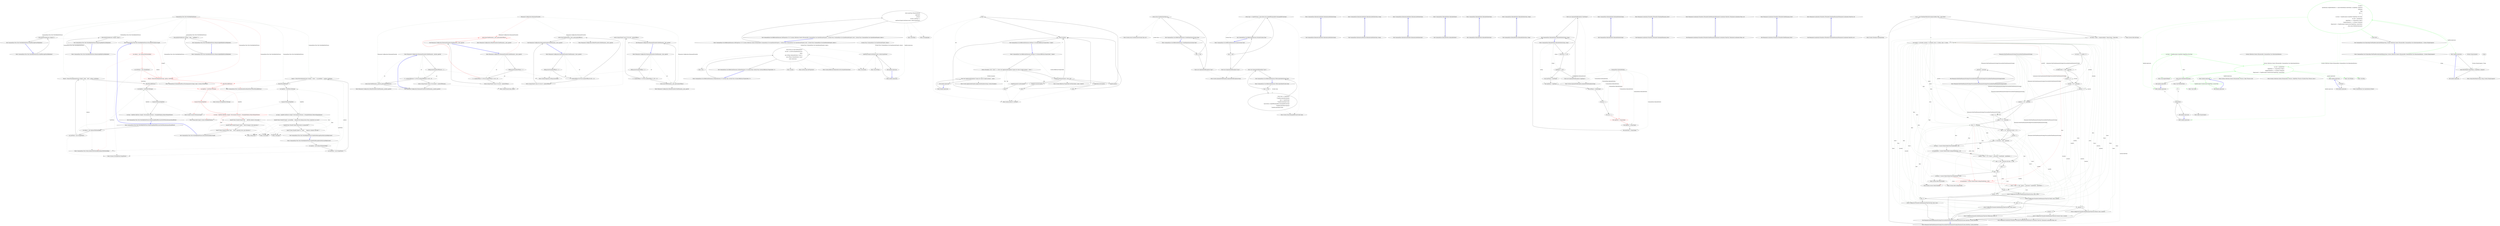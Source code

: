 digraph  {
n52 [label="CommandLine.Tests.Text.VerbsHelpTextFixture", span=""];
n0 [label="Entry CommandLine.Tests.Text.VerbsHelpTextFixture.FailedParsingPrintsHelpIndex()", span="42-42", cluster="CommandLine.Tests.Text.VerbsHelpTextFixture.FailedParsingPrintsHelpIndex()"];
n1 [label="DoCoreTestForIndex(new string[] {})", span="44-44", cluster="CommandLine.Tests.Text.VerbsHelpTextFixture.FailedParsingPrintsHelpIndex()"];
n2 [label="Exit CommandLine.Tests.Text.VerbsHelpTextFixture.FailedParsingPrintsHelpIndex()", span="42-42", cluster="CommandLine.Tests.Text.VerbsHelpTextFixture.FailedParsingPrintsHelpIndex()"];
n3 [label="Entry CommandLine.Tests.Text.VerbsHelpTextFixture.DoCoreTestForIndex(string[])", span="93-93", cluster="CommandLine.Tests.Text.VerbsHelpTextFixture.DoCoreTestForIndex(string[])"];
n4 [label="Entry CommandLine.Tests.Text.VerbsHelpTextFixture.RequestingHelpPrintsHelpIndex()", span="48-48", cluster="CommandLine.Tests.Text.VerbsHelpTextFixture.RequestingHelpPrintsHelpIndex()"];
n5 [label="DoCoreTestForIndex(new string[] {''help''})", span="50-50", cluster="CommandLine.Tests.Text.VerbsHelpTextFixture.RequestingHelpPrintsHelpIndex()"];
n6 [label="Exit CommandLine.Tests.Text.VerbsHelpTextFixture.RequestingHelpPrintsHelpIndex()", span="48-48", cluster="CommandLine.Tests.Text.VerbsHelpTextFixture.RequestingHelpPrintsHelpIndex()"];
n7 [label="Entry CommandLine.Tests.Text.VerbsHelpTextFixture.RequestingBadHelpPrintsHelpIndex()", span="54-54", cluster="CommandLine.Tests.Text.VerbsHelpTextFixture.RequestingBadHelpPrintsHelpIndex()"];
n8 [label="DoCoreTestForIndex(new string[] { ''help'', ''undefined'' })", span="56-56", cluster="CommandLine.Tests.Text.VerbsHelpTextFixture.RequestingBadHelpPrintsHelpIndex()"];
n9 [label="Exit CommandLine.Tests.Text.VerbsHelpTextFixture.RequestingBadHelpPrintsHelpIndex()", span="54-54", cluster="CommandLine.Tests.Text.VerbsHelpTextFixture.RequestingBadHelpPrintsHelpIndex()"];
n10 [label="Entry CommandLine.Tests.Text.VerbsHelpTextFixture.FailedVerbParsingPrintsParticularHelpScreen()", span="60-60", cluster="CommandLine.Tests.Text.VerbsHelpTextFixture.FailedVerbParsingPrintsParticularHelpScreen()"];
n11 [label="var options = new OptionsWithVerbsHelp()", span="62-62", cluster="CommandLine.Tests.Text.VerbsHelpTextFixture.FailedVerbParsingPrintsParticularHelpScreen()"];
n12 [label="var testWriter = new StringWriter()", span="63-63", cluster="CommandLine.Tests.Text.VerbsHelpTextFixture.FailedVerbParsingPrintsParticularHelpScreen()"];
n22 [label="Entry CommandLine.Tests.Mocks.OptionsWithVerbsHelp.OptionsWithVerbsHelp()", span="80-80", cluster="CommandLine.Tests.Mocks.OptionsWithVerbsHelp.OptionsWithVerbsHelp()"];
n13 [label="Result = Parser.ParseArguments(new string[] { ''clone'', ''--no_hardlinks'' }, options, testWriter)", span="64-64", cluster="CommandLine.Tests.Text.VerbsHelpTextFixture.FailedVerbParsingPrintsParticularHelpScreen()"];
n23 [label="Entry System.IO.StringWriter.StringWriter()", span="0-0", cluster="System.IO.StringWriter.StringWriter()"];
n15 [label="var helpText = testWriter.ToString()", span="68-68", cluster="CommandLine.Tests.Text.VerbsHelpTextFixture.FailedVerbParsingPrintsParticularHelpScreen()"];
n14 [label="ResultShouldBeFalse()", span="66-66", cluster="CommandLine.Tests.Text.VerbsHelpTextFixture.FailedVerbParsingPrintsParticularHelpScreen()"];
n24 [label="Entry CommandLine.ICommandLineParser.ParseArguments(string[], object, System.IO.TextWriter)", span="72-72", cluster="CommandLine.ICommandLineParser.ParseArguments(string[], object, System.IO.TextWriter)"];
n25 [label="Entry CommandLine.Tests.CommandLineParserBaseFixture.ResultShouldBeFalse()", span="64-64", cluster="CommandLine.Tests.CommandLineParserBaseFixture.ResultShouldBeFalse()"];
n16 [label="Console.WriteLine(helpText)", span="69-69", cluster="CommandLine.Tests.Text.VerbsHelpTextFixture.FailedVerbParsingPrintsParticularHelpScreen()"];
n26 [label="Entry System.IO.StringWriter.ToString()", span="0-0", cluster="System.IO.StringWriter.ToString()"];
n17 [label="var lines = helpText.Split(new string[] { Environment.NewLine }, StringSplitOptions.RemoveEmptyEntries)", span="70-70", cluster="CommandLine.Tests.Text.VerbsHelpTextFixture.FailedVerbParsingPrintsParticularHelpScreen()"];
n27 [label="Entry System.Console.WriteLine(string)", span="0-0", cluster="System.Console.WriteLine(string)"];
n18 [label="lines[5].Trim().Should().Equal(''--no-hardlinks    Optimize the cloning process from a repository on a local'')", span="72-72", cluster="CommandLine.Tests.Text.VerbsHelpTextFixture.FailedVerbParsingPrintsParticularHelpScreen()"];
n28 [label="Entry string.Split(string[], System.StringSplitOptions)", span="0-0", cluster="string.Split(string[], System.StringSplitOptions)"];
n19 [label="lines[6].Trim().Should().Equal(''filesystem by copying files.'')", span="73-73", cluster="CommandLine.Tests.Text.VerbsHelpTextFixture.FailedVerbParsingPrintsParticularHelpScreen()"];
n20 [label="lines[7].Trim().Should().Equal(''-q, --quiet       Suppress summary message.'')", span="74-74", cluster="CommandLine.Tests.Text.VerbsHelpTextFixture.FailedVerbParsingPrintsParticularHelpScreen()"];
n29 [label="Entry string.Trim()", span="0-0", cluster="string.Trim()"];
n30 [label="Entry Unk.Should", span="", cluster="Unk.Should"];
n31 [label="Entry Unk.Equal", span="", cluster="Unk.Equal"];
n21 [label="Exit CommandLine.Tests.Text.VerbsHelpTextFixture.FailedVerbParsingPrintsParticularHelpScreen()", span="60-60", cluster="CommandLine.Tests.Text.VerbsHelpTextFixture.FailedVerbParsingPrintsParticularHelpScreen()"];
n32 [label="Entry CommandLine.Tests.Text.VerbsHelpTextFixture.RequestingHelpOfParticularVerbWithoutInstanceShouldWork()", span="79-79", cluster="CommandLine.Tests.Text.VerbsHelpTextFixture.RequestingHelpOfParticularVerbWithoutInstanceShouldWork()"];
n33 [label="var options = new OptionsWithVerbsHelp()", span="81-81", cluster="CommandLine.Tests.Text.VerbsHelpTextFixture.RequestingHelpOfParticularVerbWithoutInstanceShouldWork()"];
n34 [label="var testWriter = new StringWriter()", span="82-82", cluster="CommandLine.Tests.Text.VerbsHelpTextFixture.RequestingHelpOfParticularVerbWithoutInstanceShouldWork()"];
n35 [label="Result = Parser.ParseArguments(new string[] {''help'', ''add''}, options, testWriter)", span="83-83", cluster="CommandLine.Tests.Text.VerbsHelpTextFixture.RequestingHelpOfParticularVerbWithoutInstanceShouldWork()"];
n37 [label="var helpText = testWriter.ToString()", span="87-87", cluster="CommandLine.Tests.Text.VerbsHelpTextFixture.RequestingHelpOfParticularVerbWithoutInstanceShouldWork()"];
n36 [label="ResultShouldBeFalse()", span="85-85", cluster="CommandLine.Tests.Text.VerbsHelpTextFixture.RequestingHelpOfParticularVerbWithoutInstanceShouldWork()"];
n38 [label="Console.WriteLine(helpText)", span="88-88", cluster="CommandLine.Tests.Text.VerbsHelpTextFixture.RequestingHelpOfParticularVerbWithoutInstanceShouldWork()"];
n39 [label="var lines = helpText.Split(new string[] { Environment.NewLine }, StringSplitOptions.RemoveEmptyEntries)", span="89-89", cluster="CommandLine.Tests.Text.VerbsHelpTextFixture.RequestingHelpOfParticularVerbWithoutInstanceShouldWork()"];
n40 [label="Exit CommandLine.Tests.Text.VerbsHelpTextFixture.RequestingHelpOfParticularVerbWithoutInstanceShouldWork()", span="79-79", cluster="CommandLine.Tests.Text.VerbsHelpTextFixture.RequestingHelpOfParticularVerbWithoutInstanceShouldWork()"];
n41 [label="var options = new OptionsWithVerbsHelp()", span="95-95", cluster="CommandLine.Tests.Text.VerbsHelpTextFixture.DoCoreTestForIndex(string[])", color=red, community=0];
n43 [label="Result = Parser.ParseArguments(args, options, testWriter)", span="97-97", cluster="CommandLine.Tests.Text.VerbsHelpTextFixture.DoCoreTestForIndex(string[])", color=red, community=0];
n42 [label="var testWriter = new StringWriter()", span="96-96", cluster="CommandLine.Tests.Text.VerbsHelpTextFixture.DoCoreTestForIndex(string[])"];
n45 [label="var helpText = testWriter.ToString()", span="101-101", cluster="CommandLine.Tests.Text.VerbsHelpTextFixture.DoCoreTestForIndex(string[])", color=red, community=0];
n44 [label="ResultShouldBeFalse()", span="99-99", cluster="CommandLine.Tests.Text.VerbsHelpTextFixture.DoCoreTestForIndex(string[])", color=red, community=0];
n46 [label="Console.WriteLine(helpText)", span="102-102", cluster="CommandLine.Tests.Text.VerbsHelpTextFixture.DoCoreTestForIndex(string[])", color=red, community=0];
n47 [label="var lines = helpText.Split(new string[] { Environment.NewLine }, StringSplitOptions.RemoveEmptyEntries)", span="103-103", cluster="CommandLine.Tests.Text.VerbsHelpTextFixture.DoCoreTestForIndex(string[])", color=red, community=0];
n48 [label="lines[5].Trim().Should().Equal(''add       Add file contents to the index.'')", span="105-105", cluster="CommandLine.Tests.Text.VerbsHelpTextFixture.DoCoreTestForIndex(string[])"];
n49 [label="lines[6].Trim().Should().Equal(''commit    Record changes to the repository.'')", span="106-106", cluster="CommandLine.Tests.Text.VerbsHelpTextFixture.DoCoreTestForIndex(string[])"];
n50 [label="lines[7].Trim().Should().Equal(''clone     Clone a repository into a new directory.'')", span="107-107", cluster="CommandLine.Tests.Text.VerbsHelpTextFixture.DoCoreTestForIndex(string[])"];
n51 [label="Exit CommandLine.Tests.Text.VerbsHelpTextFixture.DoCoreTestForIndex(string[])", span="93-93", cluster="CommandLine.Tests.Text.VerbsHelpTextFixture.DoCoreTestForIndex(string[])"];
m0_23 [label="Entry Humanizer.Configuration.RomanianFormatter.DateHumanize__minutes_ago(int)", span="42-42", cluster="Humanizer.Configuration.RomanianFormatter.DateHumanize__minutes_ago(int)", file="FakeOptionsWithSequenceAndSeparator.cs"];
m0_24 [label="Debug.Assert(numberOfMinutes > 1)", span="44-44", cluster="Humanizer.Configuration.RomanianFormatter.DateHumanize__minutes_ago(int)", file="FakeOptionsWithSequenceAndSeparator.cs"];
m0_25 [label="0 < numberOfMinutes % 100 && numberOfMinutes % 100 < 20", span="46-46", cluster="Humanizer.Configuration.RomanianFormatter.DateHumanize__minutes_ago(int)", file="FakeOptionsWithSequenceAndSeparator.cs"];
m0_26 [label="return base.DateHumanize__minutes_ago(numberOfMinutes);", span="48-48", cluster="Humanizer.Configuration.RomanianFormatter.DateHumanize__minutes_ago(int)", file="FakeOptionsWithSequenceAndSeparator.cs"];
m0_27 [label="return string.Format(''acum {0} de minute'', numberOfMinutes);", span="51-51", cluster="Humanizer.Configuration.RomanianFormatter.DateHumanize__minutes_ago(int)", file="FakeOptionsWithSequenceAndSeparator.cs"];
m0_28 [label="Exit Humanizer.Configuration.RomanianFormatter.DateHumanize__minutes_ago(int)", span="42-42", cluster="Humanizer.Configuration.RomanianFormatter.DateHumanize__minutes_ago(int)", file="FakeOptionsWithSequenceAndSeparator.cs"];
m0_22 [label="Entry Humanizer.Configuration.DefaultFormatter.DateHumanize__hours_ago(int)", span="11-11", cluster="Humanizer.Configuration.DefaultFormatter.DateHumanize__hours_ago(int)", file="FakeOptionsWithSequenceAndSeparator.cs"];
m0_7 [label="Entry Humanizer.Configuration.DefaultFormatter.DateHumanize__years_ago(int)", span="31-31", cluster="Humanizer.Configuration.DefaultFormatter.DateHumanize__years_ago(int)", file="FakeOptionsWithSequenceAndSeparator.cs"];
m0_29 [label="Entry Humanizer.Configuration.DefaultFormatter.DateHumanize__minutes_ago(int)", span="16-16", cluster="Humanizer.Configuration.DefaultFormatter.DateHumanize__minutes_ago(int)", file="FakeOptionsWithSequenceAndSeparator.cs"];
m0_9 [label="Entry Humanizer.Configuration.RomanianFormatter.DateHumanize__days_ago(int)", span="18-18", cluster="Humanizer.Configuration.RomanianFormatter.DateHumanize__days_ago(int)", file="FakeOptionsWithSequenceAndSeparator.cs"];
m0_10 [label="Debug.Assert(numberOfDays > 1)", span="20-20", cluster="Humanizer.Configuration.RomanianFormatter.DateHumanize__days_ago(int)", file="FakeOptionsWithSequenceAndSeparator.cs"];
m0_11 [label="0 < numberOfDays % 100 && numberOfDays % 100 < 20", span="22-22", cluster="Humanizer.Configuration.RomanianFormatter.DateHumanize__days_ago(int)", file="FakeOptionsWithSequenceAndSeparator.cs"];
m0_12 [label="return base.DateHumanize__days_ago(numberOfDays);", span="24-24", cluster="Humanizer.Configuration.RomanianFormatter.DateHumanize__days_ago(int)", file="FakeOptionsWithSequenceAndSeparator.cs"];
m0_13 [label="return string.Format(''acum {0} de zile'', numberOfDays);", span="27-27", cluster="Humanizer.Configuration.RomanianFormatter.DateHumanize__days_ago(int)", file="FakeOptionsWithSequenceAndSeparator.cs"];
m0_14 [label="Exit Humanizer.Configuration.RomanianFormatter.DateHumanize__days_ago(int)", span="18-18", cluster="Humanizer.Configuration.RomanianFormatter.DateHumanize__days_ago(int)", file="FakeOptionsWithSequenceAndSeparator.cs"];
m0_15 [label="Entry Humanizer.Configuration.DefaultFormatter.DateHumanize__days_ago(int)", span="6-6", cluster="Humanizer.Configuration.DefaultFormatter.DateHumanize__days_ago(int)", file="FakeOptionsWithSequenceAndSeparator.cs"];
m0_8 [label="Entry string.Format(string, object)", span="0-0", cluster="string.Format(string, object)", file="FakeOptionsWithSequenceAndSeparator.cs"];
m0_0 [label="Entry Humanizer.Configuration.RomanianFormatter.DateHumanize__years_ago(int)", span="6-6", cluster="Humanizer.Configuration.RomanianFormatter.DateHumanize__years_ago(int)", file="FakeOptionsWithSequenceAndSeparator.cs"];
m0_1 [label="Debug.Assert(numberOfYears > 1)", span="8-8", cluster="Humanizer.Configuration.RomanianFormatter.DateHumanize__years_ago(int)", file="FakeOptionsWithSequenceAndSeparator.cs"];
m0_2 [label="0 < numberOfYears % 100 && numberOfYears % 100 < 20", span="10-10", cluster="Humanizer.Configuration.RomanianFormatter.DateHumanize__years_ago(int)", file="FakeOptionsWithSequenceAndSeparator.cs"];
m0_3 [label="return base.DateHumanize__years_ago(numberOfYears);", span="12-12", cluster="Humanizer.Configuration.RomanianFormatter.DateHumanize__years_ago(int)", color=red, community=0, file="FakeOptionsWithSequenceAndSeparator.cs"];
m0_4 [label="return string.Format(''acum {0} de ani'', numberOfYears);", span="15-15", cluster="Humanizer.Configuration.RomanianFormatter.DateHumanize__years_ago(int)", file="FakeOptionsWithSequenceAndSeparator.cs"];
m0_5 [label="Exit Humanizer.Configuration.RomanianFormatter.DateHumanize__years_ago(int)", span="6-6", cluster="Humanizer.Configuration.RomanianFormatter.DateHumanize__years_ago(int)", file="FakeOptionsWithSequenceAndSeparator.cs"];
m0_6 [label="Entry System.Diagnostics.Debug.Assert(bool)", span="0-0", cluster="System.Diagnostics.Debug.Assert(bool)", file="FakeOptionsWithSequenceAndSeparator.cs"];
m0_16 [label="Entry Humanizer.Configuration.RomanianFormatter.DateHumanize__hours_ago(int)", span="30-30", cluster="Humanizer.Configuration.RomanianFormatter.DateHumanize__hours_ago(int)", file="FakeOptionsWithSequenceAndSeparator.cs"];
m0_17 [label="Debug.Assert(numberOfHours > 1)", span="32-32", cluster="Humanizer.Configuration.RomanianFormatter.DateHumanize__hours_ago(int)", file="FakeOptionsWithSequenceAndSeparator.cs"];
m0_18 [label="0 < numberOfHours%100 && numberOfHours%100 < 20", span="34-34", cluster="Humanizer.Configuration.RomanianFormatter.DateHumanize__hours_ago(int)", file="FakeOptionsWithSequenceAndSeparator.cs"];
m0_19 [label="return base.DateHumanize__hours_ago(numberOfHours);", span="36-36", cluster="Humanizer.Configuration.RomanianFormatter.DateHumanize__hours_ago(int)", file="FakeOptionsWithSequenceAndSeparator.cs"];
m0_20 [label="return string.Format(''acum {0} de ore'', numberOfHours);", span="39-39", cluster="Humanizer.Configuration.RomanianFormatter.DateHumanize__hours_ago(int)", file="FakeOptionsWithSequenceAndSeparator.cs"];
m0_21 [label="Exit Humanizer.Configuration.RomanianFormatter.DateHumanize__hours_ago(int)", span="30-30", cluster="Humanizer.Configuration.RomanianFormatter.DateHumanize__hours_ago(int)", file="FakeOptionsWithSequenceAndSeparator.cs"];
m0_30 [label="Humanizer.Configuration.RomanianFormatter", span="", file="FakeOptionsWithSequenceAndSeparator.cs"];
m1_5 [label="Entry Unk.>", span="", cluster="Unk.>", file="HelpText.cs"];
m1_43 [label="Entry System.Action<T>.Invoke(T)", span="0-0", cluster="System.Action<T>.Invoke(T)", file="HelpText.cs"];
m1_6 [label="Entry Unk.Any", span="", cluster="Unk.Any", file="HelpText.cs"];
m1_23 [label="Entry Unk.Where", span="", cluster="Unk.Where", file="HelpText.cs"];
m1_29 [label="Entry CommandLine.Core.ReflectionExtensions.SetValue<T>(System.Reflection.PropertyInfo, T, object)", span="55-55", cluster="CommandLine.Core.ReflectionExtensions.SetValue<T>(System.Reflection.PropertyInfo, T, object)", file="HelpText.cs"];
m1_30 [label="Action<Exception> fail = inner => { throw new ApplicationException(''Cannot set value to target instance.'', inner); }", span="57-57", cluster="CommandLine.Core.ReflectionExtensions.SetValue<T>(System.Reflection.PropertyInfo, T, object)", file="HelpText.cs"];
m1_31 [label="property.SetValue(instance, value, null)", span="61-61", cluster="CommandLine.Core.ReflectionExtensions.SetValue<T>(System.Reflection.PropertyInfo, T, object)", file="HelpText.cs"];
m1_40 [label="return instance;", span="80-80", cluster="CommandLine.Core.ReflectionExtensions.SetValue<T>(System.Reflection.PropertyInfo, T, object)", file="HelpText.cs"];
m1_33 [label="fail(e)", span="65-65", cluster="CommandLine.Core.ReflectionExtensions.SetValue<T>(System.Reflection.PropertyInfo, T, object)", file="HelpText.cs"];
m1_35 [label="fail(e)", span="69-69", cluster="CommandLine.Core.ReflectionExtensions.SetValue<T>(System.Reflection.PropertyInfo, T, object)", file="HelpText.cs"];
m1_37 [label="fail(e)", span="73-73", cluster="CommandLine.Core.ReflectionExtensions.SetValue<T>(System.Reflection.PropertyInfo, T, object)", file="HelpText.cs"];
m1_39 [label="fail(e)", span="77-77", cluster="CommandLine.Core.ReflectionExtensions.SetValue<T>(System.Reflection.PropertyInfo, T, object)", file="HelpText.cs"];
m1_32 [label=TargetException, span="63-63", cluster="CommandLine.Core.ReflectionExtensions.SetValue<T>(System.Reflection.PropertyInfo, T, object)", file="HelpText.cs"];
m1_34 [label=TargetParameterCountException, span="67-67", cluster="CommandLine.Core.ReflectionExtensions.SetValue<T>(System.Reflection.PropertyInfo, T, object)", file="HelpText.cs"];
m1_36 [label=MethodAccessException, span="71-71", cluster="CommandLine.Core.ReflectionExtensions.SetValue<T>(System.Reflection.PropertyInfo, T, object)", file="HelpText.cs"];
m1_38 [label=TargetInvocationException, span="75-75", cluster="CommandLine.Core.ReflectionExtensions.SetValue<T>(System.Reflection.PropertyInfo, T, object)", file="HelpText.cs"];
m1_41 [label="Exit CommandLine.Core.ReflectionExtensions.SetValue<T>(System.Reflection.PropertyInfo, T, object)", span="55-55", cluster="CommandLine.Core.ReflectionExtensions.SetValue<T>(System.Reflection.PropertyInfo, T, object)", file="HelpText.cs"];
m1_47 [label="Entry System.ApplicationException.ApplicationException(string, System.Exception)", span="0-0", cluster="System.ApplicationException.ApplicationException(string, System.Exception)", file="HelpText.cs"];
m1_53 [label="Entry System.Array.CreateInstance(System.Type, int)", span="0-0", cluster="System.Array.CreateInstance(System.Type, int)", file="HelpText.cs"];
m1_7 [label="Entry Unk.selector", span="", cluster="Unk.selector", file="HelpText.cs"];
m1_44 [label="Entry lambda expression", span="57-57", cluster="lambda expression", file="HelpText.cs"];
m1_26 [label="specProp.Property.SetValue(current, selector(specProp))", span="52-52", cluster="lambda expression", file="HelpText.cs"];
m1_25 [label="Entry lambda expression", span="51-52", cluster="lambda expression", file="HelpText.cs"];
m1_27 [label="Exit lambda expression", span="51-52", cluster="lambda expression", file="HelpText.cs"];
m1_45 [label="throw new ApplicationException(''Cannot set value to target instance.'', inner);", span="57-57", cluster="lambda expression", file="HelpText.cs"];
m1_46 [label="Exit lambda expression", span="57-57", cluster="lambda expression", file="HelpText.cs"];
m1_42 [label="Entry System.Reflection.PropertyInfo.SetValue(object, object, object[])", span="0-0", cluster="System.Reflection.PropertyInfo.SetValue(object, object, object[])", file="HelpText.cs"];
m1_14 [label="Entry System.Type.IsAssignableFrom(System.Type)", span="0-0", cluster="System.Type.IsAssignableFrom(System.Type)", file="HelpText.cs"];
m1_3 [label="Entry System.Type.GetProperties()", span="0-0", cluster="System.Type.GetProperties()", file="HelpText.cs"];
m1_0 [label="Entry CommandLine.Core.ReflectionExtensions.GetSpecifications<T>(System.Type, System.Func<System.Reflection.PropertyInfo, T>)", span="12-12", cluster="CommandLine.Core.ReflectionExtensions.GetSpecifications<T>(System.Type, System.Func<System.Reflection.PropertyInfo, T>)", file="HelpText.cs"];
m1_1 [label="return from pi in type.GetProperties()\r\n                   let attrs = pi.GetCustomAttributes(true)\r\n                   where\r\n                        attrs.OfType<OptionAttribute>().Any() ||\r\n                        attrs.OfType<ValueAttribute>().Any()\r\n                   select selector(pi);", span="14-19", cluster="CommandLine.Core.ReflectionExtensions.GetSpecifications<T>(System.Type, System.Func<System.Reflection.PropertyInfo, T>)", file="HelpText.cs"];
m1_2 [label="Exit CommandLine.Core.ReflectionExtensions.GetSpecifications<T>(System.Type, System.Func<System.Reflection.PropertyInfo, T>)", span="12-12", cluster="CommandLine.Core.ReflectionExtensions.GetSpecifications<T>(System.Type, System.Func<System.Reflection.PropertyInfo, T>)", file="HelpText.cs"];
m1_4 [label="Entry System.Reflection.MemberInfo.GetCustomAttributes(bool)", span="0-0", cluster="System.Reflection.MemberInfo.GetCustomAttributes(bool)", file="HelpText.cs"];
m1_24 [label="Entry Unk.Aggregate", span="", cluster="Unk.Aggregate", file="HelpText.cs"];
m1_48 [label="Entry CommandLine.Core.ReflectionExtensions.CreateEmptyArray(System.Type)", span="83-83", cluster="CommandLine.Core.ReflectionExtensions.CreateEmptyArray(System.Type)", file="HelpText.cs"];
m1_49 [label="type == null", span="85-85", cluster="CommandLine.Core.ReflectionExtensions.CreateEmptyArray(System.Type)", file="HelpText.cs"];
m1_51 [label="return Array.CreateInstance(type, 0);", span="87-87", cluster="CommandLine.Core.ReflectionExtensions.CreateEmptyArray(System.Type)", file="HelpText.cs"];
m1_50 [label="throw new ArgumentNullException(''type'');", span="85-85", cluster="CommandLine.Core.ReflectionExtensions.CreateEmptyArray(System.Type)", file="HelpText.cs"];
m1_52 [label="Exit CommandLine.Core.ReflectionExtensions.CreateEmptyArray(System.Type)", span="83-83", cluster="CommandLine.Core.ReflectionExtensions.CreateEmptyArray(System.Type)", file="HelpText.cs"];
m1_20 [label="Entry CommandLine.Core.ReflectionExtensions.SetProperties<T>(T, System.Collections.Generic.IEnumerable<CommandLine.Core.SpecificationProperty>, System.Func<CommandLine.Core.SpecificationProperty, bool>, System.Func<CommandLine.Core.SpecificationProperty, object>)", span="42-42", cluster="CommandLine.Core.ReflectionExtensions.SetProperties<T>(T, System.Collections.Generic.IEnumerable<CommandLine.Core.SpecificationProperty>, System.Func<CommandLine.Core.SpecificationProperty, bool>, System.Func<CommandLine.Core.SpecificationProperty, object>)", file="HelpText.cs"];
m1_21 [label="return specProps.Where(predicate)\r\n                .Aggregate(\r\n                    instance,\r\n                    (current, specProp) =>\r\n                        specProp.Property.SetValue(current, selector(specProp)));", span="48-52", cluster="CommandLine.Core.ReflectionExtensions.SetProperties<T>(T, System.Collections.Generic.IEnumerable<CommandLine.Core.SpecificationProperty>, System.Func<CommandLine.Core.SpecificationProperty, bool>, System.Func<CommandLine.Core.SpecificationProperty, object>)", file="HelpText.cs"];
m1_22 [label="Exit CommandLine.Core.ReflectionExtensions.SetProperties<T>(T, System.Collections.Generic.IEnumerable<CommandLine.Core.SpecificationProperty>, System.Func<CommandLine.Core.SpecificationProperty, bool>, System.Func<CommandLine.Core.SpecificationProperty, object>)", span="42-42", cluster="CommandLine.Core.ReflectionExtensions.SetProperties<T>(T, System.Collections.Generic.IEnumerable<CommandLine.Core.SpecificationProperty>, System.Func<CommandLine.Core.SpecificationProperty, bool>, System.Func<CommandLine.Core.SpecificationProperty, object>)", file="HelpText.cs"];
m1_28 [label="Entry Unk.SetValue", span="", cluster="Unk.SetValue", file="HelpText.cs"];
m1_8 [label="Entry CommandLine.Core.ReflectionExtensions.ToDescriptorKind(System.Type)", span="22-22", cluster="CommandLine.Core.ReflectionExtensions.ToDescriptorKind(System.Type)", file="HelpText.cs"];
m1_9 [label="type == null", span="24-24", cluster="CommandLine.Core.ReflectionExtensions.ToDescriptorKind(System.Type)", file="HelpText.cs"];
m1_11 [label="return type == typeof(bool)\r\n                       ? TypeDescriptorKind.Boolean\r\n                       : type == typeof(string)\r\n                             ? TypeDescriptorKind.Scalar\r\n                             : type.IsArray || typeof(IEnumerable).IsAssignableFrom(type)\r\n                                   ? TypeDescriptorKind.Sequence\r\n                                   : TypeDescriptorKind.Scalar;", span="26-32", cluster="CommandLine.Core.ReflectionExtensions.ToDescriptorKind(System.Type)", file="HelpText.cs"];
m1_10 [label="throw new ArgumentNullException(''type'');", span="24-24", cluster="CommandLine.Core.ReflectionExtensions.ToDescriptorKind(System.Type)", file="HelpText.cs"];
m1_12 [label="Exit CommandLine.Core.ReflectionExtensions.ToDescriptorKind(System.Type)", span="22-22", cluster="CommandLine.Core.ReflectionExtensions.ToDescriptorKind(System.Type)", file="HelpText.cs"];
m1_13 [label="Entry System.ArgumentNullException.ArgumentNullException(string)", span="0-0", cluster="System.ArgumentNullException.ArgumentNullException(string)", file="HelpText.cs"];
m1_15 [label="Entry CommandLine.Core.ReflectionExtensions.IsScalar(System.Type)", span="35-35", cluster="CommandLine.Core.ReflectionExtensions.IsScalar(System.Type)", file="HelpText.cs"];
m1_16 [label="type == null", span="37-37", cluster="CommandLine.Core.ReflectionExtensions.IsScalar(System.Type)", file="HelpText.cs"];
m1_18 [label="return type == typeof(string) || !type.IsArray && !typeof(IEnumerable).IsAssignableFrom(type);", span="39-39", cluster="CommandLine.Core.ReflectionExtensions.IsScalar(System.Type)", file="HelpText.cs"];
m1_17 [label="throw new ArgumentNullException(''type'');", span="37-37", cluster="CommandLine.Core.ReflectionExtensions.IsScalar(System.Type)", file="HelpText.cs"];
m1_19 [label="Exit CommandLine.Core.ReflectionExtensions.IsScalar(System.Type)", span="35-35", cluster="CommandLine.Core.ReflectionExtensions.IsScalar(System.Type)", file="HelpText.cs"];
m1_54 [label="System.Func<CommandLine.Core.SpecificationProperty, object>", span="", file="HelpText.cs"];
m2_2 [label="Entry CommandLine.OptionArrayAttribute.OptionArrayAttribute(string)", span="46-46", cluster="CommandLine.OptionArrayAttribute.OptionArrayAttribute(string)", file="NameLookup.cs"];
m2_3 [label="Exit CommandLine.OptionArrayAttribute.OptionArrayAttribute(string)", span="46-46", cluster="CommandLine.OptionArrayAttribute.OptionArrayAttribute(string)", file="NameLookup.cs"];
m2_4 [label="Entry CommandLine.OptionArrayAttribute.OptionArrayAttribute(char, string)", span="53-53", cluster="CommandLine.OptionArrayAttribute.OptionArrayAttribute(char, string)", file="NameLookup.cs"];
m2_5 [label="Exit CommandLine.OptionArrayAttribute.OptionArrayAttribute(char, string)", span="53-53", cluster="CommandLine.OptionArrayAttribute.OptionArrayAttribute(char, string)", file="NameLookup.cs"];
m2_0 [label="Entry CommandLine.OptionArrayAttribute.OptionArrayAttribute(char)", span="40-40", cluster="CommandLine.OptionArrayAttribute.OptionArrayAttribute(char)", file="NameLookup.cs"];
m2_1 [label="Exit CommandLine.OptionArrayAttribute.OptionArrayAttribute(char)", span="40-40", cluster="CommandLine.OptionArrayAttribute.OptionArrayAttribute(char)", file="NameLookup.cs"];
m4_15 [label="Entry CommandLine.OptionAttribute.OptionAttribute()", span="42-42", cluster="CommandLine.OptionAttribute.OptionAttribute()", file="OptionAttribute.cs"];
m4_16 [label="Exit CommandLine.OptionAttribute.OptionAttribute()", span="42-42", cluster="CommandLine.OptionAttribute.OptionAttribute()", file="OptionAttribute.cs"];
m4_21 [label="Entry CommandLine.OptionAttribute.OptionAttribute(char)", span="70-70", cluster="CommandLine.OptionAttribute.OptionAttribute(char)", file="OptionAttribute.cs"];
m4_22 [label="Exit CommandLine.OptionAttribute.OptionAttribute(char)", span="70-70", cluster="CommandLine.OptionAttribute.OptionAttribute(char)", file="OptionAttribute.cs"];
m4_19 [label="Entry CommandLine.OptionAttribute.OptionAttribute(char, string)", span="61-61", cluster="CommandLine.OptionAttribute.OptionAttribute(char, string)", file="OptionAttribute.cs"];
m4_20 [label="Exit CommandLine.OptionAttribute.OptionAttribute(char, string)", span="61-61", cluster="CommandLine.OptionAttribute.OptionAttribute(char, string)", file="OptionAttribute.cs"];
m4_14 [label="Entry System.ArgumentNullException.ArgumentNullException(string)", span="0-0", cluster="System.ArgumentNullException.ArgumentNullException(string)", file="OptionAttribute.cs"];
m4_0 [label="Entry CommandLine.OptionAttribute.OptionAttribute(string, string)", span="23-23", cluster="CommandLine.OptionAttribute.OptionAttribute(string, string)", file="OptionAttribute.cs"];
m4_1 [label="shortName == null", span="25-25", cluster="CommandLine.OptionAttribute.OptionAttribute(string, string)", file="OptionAttribute.cs"];
m4_3 [label="longName == null", span="26-26", cluster="CommandLine.OptionAttribute.OptionAttribute(string, string)", file="OptionAttribute.cs"];
m4_5 [label="this.shortName = shortName", span="28-28", cluster="CommandLine.OptionAttribute.OptionAttribute(string, string)", file="OptionAttribute.cs"];
m4_6 [label="this.longName = longName", span="29-29", cluster="CommandLine.OptionAttribute.OptionAttribute(string, string)", file="OptionAttribute.cs"];
m4_2 [label="throw new ArgumentNullException(''shortName'');", span="25-25", cluster="CommandLine.OptionAttribute.OptionAttribute(string, string)", file="OptionAttribute.cs"];
m4_4 [label="throw new ArgumentNullException(''longName'');", span="26-26", cluster="CommandLine.OptionAttribute.OptionAttribute(string, string)", file="OptionAttribute.cs"];
m4_7 [label="this.setName = string.Empty", span="30-30", cluster="CommandLine.OptionAttribute.OptionAttribute(string, string)", file="OptionAttribute.cs"];
m4_8 [label="this.min = -1", span="31-31", cluster="CommandLine.OptionAttribute.OptionAttribute(string, string)", file="OptionAttribute.cs"];
m4_9 [label="this.max = -1", span="32-32", cluster="CommandLine.OptionAttribute.OptionAttribute(string, string)", file="OptionAttribute.cs"];
m4_10 [label="this.separator = string.Empty", span="33-33", cluster="CommandLine.OptionAttribute.OptionAttribute(string, string)", color=red, community=0, file="OptionAttribute.cs"];
m4_11 [label="this.helpText = string.Empty", span="34-34", cluster="CommandLine.OptionAttribute.OptionAttribute(string, string)", file="OptionAttribute.cs"];
m4_12 [label="this.metaValue = string.Empty", span="35-35", cluster="CommandLine.OptionAttribute.OptionAttribute(string, string)", file="OptionAttribute.cs"];
m4_13 [label="Exit CommandLine.OptionAttribute.OptionAttribute(string, string)", span="23-23", cluster="CommandLine.OptionAttribute.OptionAttribute(string, string)", file="OptionAttribute.cs"];
m4_17 [label="Entry CommandLine.OptionAttribute.OptionAttribute(string)", span="51-51", cluster="CommandLine.OptionAttribute.OptionAttribute(string)", file="OptionAttribute.cs"];
m4_18 [label="Exit CommandLine.OptionAttribute.OptionAttribute(string)", span="51-51", cluster="CommandLine.OptionAttribute.OptionAttribute(string)", file="OptionAttribute.cs"];
m4_23 [label="CommandLine.OptionAttribute", span="", file="OptionAttribute.cs"];
m5_4 [label="Entry Humanizer.Localisation.Formatters.IFormatter.TimeSpanHumanize_Zero()", span="28-28", cluster="Humanizer.Localisation.Formatters.IFormatter.TimeSpanHumanize_Zero()", file="OptionMapperTests.cs"];
m5_5 [label="Exit Humanizer.Localisation.Formatters.IFormatter.TimeSpanHumanize_Zero()", span="28-28", cluster="Humanizer.Localisation.Formatters.IFormatter.TimeSpanHumanize_Zero()", file="OptionMapperTests.cs"];
m5_2 [label="Entry Humanizer.Localisation.Formatters.IFormatter.DateHumanize(Humanizer.Localisation.TimeUnit, Humanizer.Localisation.Tense, int)", span="22-22", cluster="Humanizer.Localisation.Formatters.IFormatter.DateHumanize(Humanizer.Localisation.TimeUnit, Humanizer.Localisation.Tense, int)", file="OptionMapperTests.cs"];
m5_3 [label="Exit Humanizer.Localisation.Formatters.IFormatter.DateHumanize(Humanizer.Localisation.TimeUnit, Humanizer.Localisation.Tense, int)", span="22-22", cluster="Humanizer.Localisation.Formatters.IFormatter.DateHumanize(Humanizer.Localisation.TimeUnit, Humanizer.Localisation.Tense, int)", file="OptionMapperTests.cs"];
m5_0 [label="Entry Humanizer.Localisation.Formatters.IFormatter.DateHumanize_Now()", span="13-13", cluster="Humanizer.Localisation.Formatters.IFormatter.DateHumanize_Now()", file="OptionMapperTests.cs"];
m5_1 [label="Exit Humanizer.Localisation.Formatters.IFormatter.DateHumanize_Now()", span="13-13", cluster="Humanizer.Localisation.Formatters.IFormatter.DateHumanize_Now()", file="OptionMapperTests.cs"];
m5_6 [label="Entry Humanizer.Localisation.Formatters.IFormatter.TimeSpanHumanize(Humanizer.Localisation.TimeUnit, int)", span="36-36", cluster="Humanizer.Localisation.Formatters.IFormatter.TimeSpanHumanize(Humanizer.Localisation.TimeUnit, int)", file="OptionMapperTests.cs"];
m5_7 [label="Exit Humanizer.Localisation.Formatters.IFormatter.TimeSpanHumanize(Humanizer.Localisation.TimeUnit, int)", span="36-36", cluster="Humanizer.Localisation.Formatters.IFormatter.TimeSpanHumanize(Humanizer.Localisation.TimeUnit, int)", file="OptionMapperTests.cs"];
m6_42 [label="Entry System.TimeSpan.TimeSpan(long)", span="0-0", cluster="System.TimeSpan.TimeSpan(long)", file="OptionSpecification.cs"];
m6_0 [label="Entry Humanizer.DateTimeHumanizeStrategy.PrecisionDateTimeHumanizeStrategy.PrecisionDateTimeHumanizeStrategy(double)", span="17-17", cluster="Humanizer.DateTimeHumanizeStrategy.PrecisionDateTimeHumanizeStrategy.PrecisionDateTimeHumanizeStrategy(double)", file="OptionSpecification.cs"];
m6_1 [label="_precision = precision", span="19-19", cluster="Humanizer.DateTimeHumanizeStrategy.PrecisionDateTimeHumanizeStrategy.PrecisionDateTimeHumanizeStrategy(double)", file="OptionSpecification.cs"];
m6_2 [label="Exit Humanizer.DateTimeHumanizeStrategy.PrecisionDateTimeHumanizeStrategy.PrecisionDateTimeHumanizeStrategy(double)", span="17-17", cluster="Humanizer.DateTimeHumanizeStrategy.PrecisionDateTimeHumanizeStrategy.PrecisionDateTimeHumanizeStrategy(double)", file="OptionSpecification.cs"];
m6_45 [label="Entry System.Convert.ToInt32(double)", span="0-0", cluster="System.Convert.ToInt32(double)", file="OptionSpecification.cs"];
m6_46 [label="Entry System.Math.Ceiling(double)", span="0-0", cluster="System.Math.Ceiling(double)", file="OptionSpecification.cs"];
m6_44 [label="Entry System.Math.Floor(double)", span="0-0", cluster="System.Math.Floor(double)", file="OptionSpecification.cs"];
m6_3 [label="Entry Humanizer.DateTimeHumanizeStrategy.PrecisionDateTimeHumanizeStrategy.Humanize(System.DateTime, System.DateTime)", span="28-28", cluster="Humanizer.DateTimeHumanizeStrategy.PrecisionDateTimeHumanizeStrategy.Humanize(System.DateTime, System.DateTime)", file="OptionSpecification.cs"];
m6_4 [label="var ts = new TimeSpan(Math.Abs(comparisonBase.Ticks - input.Ticks))", span="30-30", cluster="Humanizer.DateTimeHumanizeStrategy.PrecisionDateTimeHumanizeStrategy.Humanize(System.DateTime, System.DateTime)", file="OptionSpecification.cs"];
m6_5 [label="var tense = input > comparisonBase ? Tense.Future : Tense.Past", span="31-31", cluster="Humanizer.DateTimeHumanizeStrategy.PrecisionDateTimeHumanizeStrategy.Humanize(System.DateTime, System.DateTime)", file="OptionSpecification.cs"];
m6_6 [label="int seconds = ts.Seconds, minutes = ts.Minutes, hours = ts.Hours, days = ts.Days", span="33-33", cluster="Humanizer.DateTimeHumanizeStrategy.PrecisionDateTimeHumanizeStrategy.Humanize(System.DateTime, System.DateTime)", file="OptionSpecification.cs"];
m6_29 [label="return Configurator.Formatter.DateHumanize(TimeUnit.Year, tense, years);", span="61-61", cluster="Humanizer.DateTimeHumanizeStrategy.PrecisionDateTimeHumanizeStrategy.Humanize(System.DateTime, System.DateTime)", file="OptionSpecification.cs"];
m6_31 [label="return Configurator.Formatter.DateHumanize(TimeUnit.Month, tense, months);", span="62-62", cluster="Humanizer.DateTimeHumanizeStrategy.PrecisionDateTimeHumanizeStrategy.Humanize(System.DateTime, System.DateTime)", file="OptionSpecification.cs"];
m6_33 [label="return Configurator.Formatter.DateHumanize(TimeUnit.Day, tense, days);", span="63-63", cluster="Humanizer.DateTimeHumanizeStrategy.PrecisionDateTimeHumanizeStrategy.Humanize(System.DateTime, System.DateTime)", file="OptionSpecification.cs"];
m6_35 [label="return Configurator.Formatter.DateHumanize(TimeUnit.Hour, tense, hours);", span="64-64", cluster="Humanizer.DateTimeHumanizeStrategy.PrecisionDateTimeHumanizeStrategy.Humanize(System.DateTime, System.DateTime)", file="OptionSpecification.cs"];
m6_37 [label="return Configurator.Formatter.DateHumanize(TimeUnit.Minute, tense, minutes);", span="65-65", cluster="Humanizer.DateTimeHumanizeStrategy.PrecisionDateTimeHumanizeStrategy.Humanize(System.DateTime, System.DateTime)", file="OptionSpecification.cs"];
m6_39 [label="return Configurator.Formatter.DateHumanize(TimeUnit.Second, tense, seconds);", span="66-66", cluster="Humanizer.DateTimeHumanizeStrategy.PrecisionDateTimeHumanizeStrategy.Humanize(System.DateTime, System.DateTime)", file="OptionSpecification.cs"];
m6_40 [label="return Configurator.Formatter.DateHumanize(TimeUnit.Millisecond, tense, 0);", span="67-67", cluster="Humanizer.DateTimeHumanizeStrategy.PrecisionDateTimeHumanizeStrategy.Humanize(System.DateTime, System.DateTime)", file="OptionSpecification.cs"];
m6_7 [label="int years = 0, months = 0", span="34-34", cluster="Humanizer.DateTimeHumanizeStrategy.PrecisionDateTimeHumanizeStrategy.Humanize(System.DateTime, System.DateTime)", file="OptionSpecification.cs"];
m6_8 [label="ts.Milliseconds >= 999 * _precision", span="37-37", cluster="Humanizer.DateTimeHumanizeStrategy.PrecisionDateTimeHumanizeStrategy.Humanize(System.DateTime, System.DateTime)", file="OptionSpecification.cs"];
m6_9 [label="seconds += 1", span="37-37", cluster="Humanizer.DateTimeHumanizeStrategy.PrecisionDateTimeHumanizeStrategy.Humanize(System.DateTime, System.DateTime)", file="OptionSpecification.cs"];
m6_10 [label="seconds >= 59 * _precision", span="38-38", cluster="Humanizer.DateTimeHumanizeStrategy.PrecisionDateTimeHumanizeStrategy.Humanize(System.DateTime, System.DateTime)", file="OptionSpecification.cs"];
m6_11 [label="minutes += 1", span="38-38", cluster="Humanizer.DateTimeHumanizeStrategy.PrecisionDateTimeHumanizeStrategy.Humanize(System.DateTime, System.DateTime)", file="OptionSpecification.cs"];
m6_12 [label="minutes >= 59 * _precision", span="39-39", cluster="Humanizer.DateTimeHumanizeStrategy.PrecisionDateTimeHumanizeStrategy.Humanize(System.DateTime, System.DateTime)", file="OptionSpecification.cs"];
m6_13 [label="hours += 1", span="39-39", cluster="Humanizer.DateTimeHumanizeStrategy.PrecisionDateTimeHumanizeStrategy.Humanize(System.DateTime, System.DateTime)", file="OptionSpecification.cs"];
m6_14 [label="hours >= 23 * _precision", span="40-40", cluster="Humanizer.DateTimeHumanizeStrategy.PrecisionDateTimeHumanizeStrategy.Humanize(System.DateTime, System.DateTime)", file="OptionSpecification.cs"];
m6_15 [label="days += 1", span="40-40", cluster="Humanizer.DateTimeHumanizeStrategy.PrecisionDateTimeHumanizeStrategy.Humanize(System.DateTime, System.DateTime)", file="OptionSpecification.cs"];
m6_16 [label="days >= 30 * _precision & days <= 31", span="43-43", cluster="Humanizer.DateTimeHumanizeStrategy.PrecisionDateTimeHumanizeStrategy.Humanize(System.DateTime, System.DateTime)", file="OptionSpecification.cs"];
m6_18 [label="days > 31 && days < 365 * _precision", span="44-44", cluster="Humanizer.DateTimeHumanizeStrategy.PrecisionDateTimeHumanizeStrategy.Humanize(System.DateTime, System.DateTime)", file="OptionSpecification.cs"];
m6_19 [label="int factor = Convert.ToInt32(Math.Floor((double)days / 30))", span="46-46", cluster="Humanizer.DateTimeHumanizeStrategy.PrecisionDateTimeHumanizeStrategy.Humanize(System.DateTime, System.DateTime)", file="OptionSpecification.cs"];
m6_20 [label="int maxMonths = Convert.ToInt32(Math.Ceiling((double)days / 30))", span="47-47", cluster="Humanizer.DateTimeHumanizeStrategy.PrecisionDateTimeHumanizeStrategy.Humanize(System.DateTime, System.DateTime)", file="OptionSpecification.cs"];
m6_21 [label="months = (days >= 30 * (factor + _precision)) ? maxMonths : maxMonths - 1", span="48-48", cluster="Humanizer.DateTimeHumanizeStrategy.PrecisionDateTimeHumanizeStrategy.Humanize(System.DateTime, System.DateTime)", file="OptionSpecification.cs"];
m6_22 [label="days >= 365 * _precision && days <= 366", span="52-52", cluster="Humanizer.DateTimeHumanizeStrategy.PrecisionDateTimeHumanizeStrategy.Humanize(System.DateTime, System.DateTime)", file="OptionSpecification.cs"];
m6_24 [label="days > 365", span="53-53", cluster="Humanizer.DateTimeHumanizeStrategy.PrecisionDateTimeHumanizeStrategy.Humanize(System.DateTime, System.DateTime)", file="OptionSpecification.cs"];
m6_25 [label="int factor = Convert.ToInt32(Math.Floor((double)days / 365))", span="55-55", cluster="Humanizer.DateTimeHumanizeStrategy.PrecisionDateTimeHumanizeStrategy.Humanize(System.DateTime, System.DateTime)", file="OptionSpecification.cs"];
m6_26 [label="int maxMonths = Convert.ToInt32(Math.Ceiling((double)days / 365))", span="56-56", cluster="Humanizer.DateTimeHumanizeStrategy.PrecisionDateTimeHumanizeStrategy.Humanize(System.DateTime, System.DateTime)", color=red, community=0, file="OptionSpecification.cs"];
m6_27 [label="years = (days >= 365 * (factor + _precision)) ? maxMonths : maxMonths - 1", span="57-57", cluster="Humanizer.DateTimeHumanizeStrategy.PrecisionDateTimeHumanizeStrategy.Humanize(System.DateTime, System.DateTime)", file="OptionSpecification.cs"];
m6_32 [label="days > 0", span="63-63", cluster="Humanizer.DateTimeHumanizeStrategy.PrecisionDateTimeHumanizeStrategy.Humanize(System.DateTime, System.DateTime)", file="OptionSpecification.cs"];
m6_34 [label="hours > 0", span="64-64", cluster="Humanizer.DateTimeHumanizeStrategy.PrecisionDateTimeHumanizeStrategy.Humanize(System.DateTime, System.DateTime)", file="OptionSpecification.cs"];
m6_36 [label="minutes > 0", span="65-65", cluster="Humanizer.DateTimeHumanizeStrategy.PrecisionDateTimeHumanizeStrategy.Humanize(System.DateTime, System.DateTime)", file="OptionSpecification.cs"];
m6_38 [label="seconds > 0", span="66-66", cluster="Humanizer.DateTimeHumanizeStrategy.PrecisionDateTimeHumanizeStrategy.Humanize(System.DateTime, System.DateTime)", file="OptionSpecification.cs"];
m6_28 [label="years > 0", span="61-61", cluster="Humanizer.DateTimeHumanizeStrategy.PrecisionDateTimeHumanizeStrategy.Humanize(System.DateTime, System.DateTime)", file="OptionSpecification.cs"];
m6_30 [label="months > 0", span="62-62", cluster="Humanizer.DateTimeHumanizeStrategy.PrecisionDateTimeHumanizeStrategy.Humanize(System.DateTime, System.DateTime)", file="OptionSpecification.cs"];
m6_17 [label="months = 1", span="43-43", cluster="Humanizer.DateTimeHumanizeStrategy.PrecisionDateTimeHumanizeStrategy.Humanize(System.DateTime, System.DateTime)", file="OptionSpecification.cs"];
m6_23 [label="years = 1", span="52-52", cluster="Humanizer.DateTimeHumanizeStrategy.PrecisionDateTimeHumanizeStrategy.Humanize(System.DateTime, System.DateTime)", file="OptionSpecification.cs"];
m6_41 [label="Exit Humanizer.DateTimeHumanizeStrategy.PrecisionDateTimeHumanizeStrategy.Humanize(System.DateTime, System.DateTime)", span="28-28", cluster="Humanizer.DateTimeHumanizeStrategy.PrecisionDateTimeHumanizeStrategy.Humanize(System.DateTime, System.DateTime)", file="OptionSpecification.cs"];
m6_47 [label="Entry Humanizer.Localisation.Formatters.IFormatter.DateHumanize(Humanizer.Localisation.TimeUnit, Humanizer.Localisation.Tense, int)", span="22-22", cluster="Humanizer.Localisation.Formatters.IFormatter.DateHumanize(Humanizer.Localisation.TimeUnit, Humanizer.Localisation.Tense, int)", file="OptionSpecification.cs"];
m6_43 [label="Entry System.Math.Abs(long)", span="0-0", cluster="System.Math.Abs(long)", file="OptionSpecification.cs"];
m6_48 [label="Humanizer.DateTimeHumanizeStrategy.PrecisionDateTimeHumanizeStrategy", span="", file="OptionSpecification.cs"];
m7_16 [label="Entry Unk.Create", span="", cluster="Unk.Create", file="TokenizerTests.cs"];
m7_4 [label="Entry Unk.SingleOrDefault", span="", cluster="Unk.SingleOrDefault", file="TokenizerTests.cs"];
m7_19 [label="Entry Unk.WithNextValue", span="", cluster="Unk.WithNextValue", file="TokenizerTests.cs"];
m7_10 [label="Entry string.MatchName(string, string, System.StringComparer)", span="8-8", cluster="string.MatchName(string, string, System.StringComparer)", file="TokenizerTests.cs"];
m7_6 [label="Entry Unk.Map", span="", cluster="Unk.Map", file="TokenizerTests.cs"];
m7_5 [label="Entry Unk.ToMaybe", span="", cluster="Unk.ToMaybe", file="TokenizerTests.cs"];
m7_23 [label="Entry object.Equals(object)", span="0-0", cluster="object.Equals(object)", file="TokenizerTests.cs"];
m7_28 [label="Entry lambda expression", span="26-26", cluster="lambda expression", file="TokenizerTests.cs"];
m7_7 [label="Entry lambda expression", span="17-17", cluster="lambda expression", file="TokenizerTests.cs"];
m7_11 [label="Entry lambda expression", span="20-28", cluster="lambda expression", file="TokenizerTests.cs"];
m7_13 [label="var next = specifications\r\n                                    .SkipWhile(s => s.Equals(first)).Take(1)\r\n                                    .SingleOrDefault(x => x.IsValue()).ToMaybe()\r\n                                    .Map(second => TypeDescriptor.Create(second.TargetType, second.Max))", span="23-26", cluster="lambda expression", color=green, community=0, file="TokenizerTests.cs"];
m7_12 [label="var descr = TypeDescriptor.Create(first.TargetType, first.Max)", span="22-22", cluster="lambda expression", color=green, community=0, file="TokenizerTests.cs"];
m7_14 [label="return descr.WithNextValue(next);", span="27-27", cluster="lambda expression", file="TokenizerTests.cs"];
m7_20 [label="Entry lambda expression", span="24-24", cluster="lambda expression", file="TokenizerTests.cs"];
m7_24 [label="Entry lambda expression", span="25-25", cluster="lambda expression", file="TokenizerTests.cs"];
m7_29 [label="TypeDescriptor.Create(second.TargetType, second.Max)", span="26-26", cluster="lambda expression", color=green, community=0, file="TokenizerTests.cs"];
m7_30 [label="Exit lambda expression", span="26-26", cluster="lambda expression", file="TokenizerTests.cs"];
m7_8 [label="name.MatchName(a.ShortName, a.LongName, comparer)", span="17-17", cluster="lambda expression", file="TokenizerTests.cs"];
m7_9 [label="Exit lambda expression", span="17-17", cluster="lambda expression", file="TokenizerTests.cs"];
m7_15 [label="Exit lambda expression", span="20-28", cluster="lambda expression", file="TokenizerTests.cs"];
m7_21 [label="s.Equals(first)", span="24-24", cluster="lambda expression", file="TokenizerTests.cs"];
m7_22 [label="Exit lambda expression", span="24-24", cluster="lambda expression", file="TokenizerTests.cs"];
m7_25 [label="x.IsValue()", span="25-25", cluster="lambda expression", file="TokenizerTests.cs"];
m7_26 [label="Exit lambda expression", span="25-25", cluster="lambda expression", file="TokenizerTests.cs"];
m7_0 [label="Entry CommandLine.Core.TypeLookup.FindTypeDescriptorAndSibling(string, System.Collections.Generic.IEnumerable<CommandLine.Core.OptionSpecification>, System.StringComparer)", span="11-11", cluster="CommandLine.Core.TypeLookup.FindTypeDescriptorAndSibling(string, System.Collections.Generic.IEnumerable<CommandLine.Core.OptionSpecification>, System.StringComparer)", file="TokenizerTests.cs"];
m7_1 [label="var info =\r\n                specifications.SingleOrDefault(a => name.MatchName(a.ShortName, a.LongName, comparer))\r\n                    .ToMaybe()\r\n                    .Map(\r\n                        first =>\r\n                            {\r\n                                var descr = TypeDescriptor.Create(first.TargetType, first.Max);\r\n                                var next = specifications\r\n                                    .SkipWhile(s => s.Equals(first)).Take(1)\r\n                                    .SingleOrDefault(x => x.IsValue()).ToMaybe()\r\n                                    .Map(second => TypeDescriptor.Create(second.TargetType, second.Max));\r\n                                return descr.WithNextValue(next);\r\n                            })", span="16-28", cluster="CommandLine.Core.TypeLookup.FindTypeDescriptorAndSibling(string, System.Collections.Generic.IEnumerable<CommandLine.Core.OptionSpecification>, System.StringComparer)", color=green, community=0, file="TokenizerTests.cs"];
m7_2 [label="return info;", span="29-29", cluster="CommandLine.Core.TypeLookup.FindTypeDescriptorAndSibling(string, System.Collections.Generic.IEnumerable<CommandLine.Core.OptionSpecification>, System.StringComparer)", file="TokenizerTests.cs"];
m7_3 [label="Exit CommandLine.Core.TypeLookup.FindTypeDescriptorAndSibling(string, System.Collections.Generic.IEnumerable<CommandLine.Core.OptionSpecification>, System.StringComparer)", span="11-11", cluster="CommandLine.Core.TypeLookup.FindTypeDescriptorAndSibling(string, System.Collections.Generic.IEnumerable<CommandLine.Core.OptionSpecification>, System.StringComparer)", file="TokenizerTests.cs"];
m7_18 [label="Entry System.Collections.Generic.IEnumerable<TSource>.Take<TSource>(int)", span="0-0", cluster="System.Collections.Generic.IEnumerable<TSource>.Take<TSource>(int)", file="TokenizerTests.cs"];
m7_17 [label="Entry System.Collections.Generic.IEnumerable<TSource>.SkipWhile<TSource>(System.Func<TSource, bool>)", span="0-0", cluster="System.Collections.Generic.IEnumerable<TSource>.SkipWhile<TSource>(System.Func<TSource, bool>)", file="TokenizerTests.cs"];
m7_27 [label="Entry CommandLine.Core.Specification.IsValue()", span="15-15", cluster="CommandLine.Core.Specification.IsValue()", file="TokenizerTests.cs"];
m7_33 [label="System.Collections.Generic.IEnumerable<CommandLine.Core.OptionSpecification>", span="", file="TokenizerTests.cs"];
m7_31 [label=string, span="", file="TokenizerTests.cs"];
m7_32 [label="System.StringComparer", span="", file="TokenizerTests.cs"];
m7_34 [label=T1, span="", file="TokenizerTests.cs"];
n52 -> n1  [key=1, style=dashed, color=darkseagreen4, label="CommandLine.Tests.Text.VerbsHelpTextFixture"];
n52 -> n5  [key=1, style=dashed, color=darkseagreen4, label="CommandLine.Tests.Text.VerbsHelpTextFixture"];
n52 -> n8  [key=1, style=dashed, color=darkseagreen4, label="CommandLine.Tests.Text.VerbsHelpTextFixture"];
n52 -> n13  [key=1, style=dashed, color=darkseagreen4, label="CommandLine.Tests.Text.VerbsHelpTextFixture"];
n52 -> n14  [key=1, style=dashed, color=darkseagreen4, label="CommandLine.Tests.Text.VerbsHelpTextFixture"];
n52 -> n35  [key=1, style=dashed, color=darkseagreen4, label="CommandLine.Tests.Text.VerbsHelpTextFixture"];
n52 -> n36  [key=1, style=dashed, color=darkseagreen4, label="CommandLine.Tests.Text.VerbsHelpTextFixture"];
n52 -> n43  [key=1, style=dashed, color=red, label="CommandLine.Tests.Text.VerbsHelpTextFixture"];
n52 -> n44  [key=1, style=dashed, color=red, label="CommandLine.Tests.Text.VerbsHelpTextFixture"];
n0 -> n1  [key=0, style=solid];
n1 -> n2  [key=0, style=solid];
n1 -> n3  [key=2, style=dotted];
n2 -> n0  [key=0, style=bold, color=blue];
n3 -> n41  [key=0, style=solid, color=red];
n3 -> n43  [key=1, style=dashed, color=red, label="string[]"];
n4 -> n5  [key=0, style=solid];
n5 -> n6  [key=0, style=solid];
n5 -> n3  [key=2, style=dotted];
n6 -> n4  [key=0, style=bold, color=blue];
n7 -> n8  [key=0, style=solid];
n8 -> n9  [key=0, style=solid];
n8 -> n3  [key=2, style=dotted];
n9 -> n7  [key=0, style=bold, color=blue];
n10 -> n11  [key=0, style=solid];
n11 -> n12  [key=0, style=solid];
n11 -> n22  [key=2, style=dotted];
n11 -> n13  [key=1, style=dashed, color=darkseagreen4, label=options];
n12 -> n13  [key=0, style=solid];
n12 -> n23  [key=2, style=dotted];
n12 -> n15  [key=1, style=dashed, color=darkseagreen4, label=testWriter];
n13 -> n14  [key=0, style=solid];
n13 -> n24  [key=2, style=dotted];
n15 -> n16  [key=0, style=solid];
n15 -> n26  [key=2, style=dotted];
n15 -> n17  [key=1, style=dashed, color=darkseagreen4, label=helpText];
n14 -> n15  [key=0, style=solid];
n14 -> n25  [key=2, style=dotted];
n16 -> n17  [key=0, style=solid];
n16 -> n27  [key=2, style=dotted];
n17 -> n18  [key=0, style=solid];
n17 -> n28  [key=2, style=dotted];
n17 -> n19  [key=1, style=dashed, color=darkseagreen4, label=lines];
n17 -> n20  [key=1, style=dashed, color=darkseagreen4, label=lines];
n18 -> n19  [key=0, style=solid];
n18 -> n29  [key=2, style=dotted];
n18 -> n30  [key=2, style=dotted];
n18 -> n31  [key=2, style=dotted];
n19 -> n20  [key=0, style=solid];
n19 -> n29  [key=2, style=dotted];
n19 -> n30  [key=2, style=dotted];
n19 -> n31  [key=2, style=dotted];
n20 -> n21  [key=0, style=solid];
n20 -> n29  [key=2, style=dotted];
n20 -> n30  [key=2, style=dotted];
n20 -> n31  [key=2, style=dotted];
n21 -> n10  [key=0, style=bold, color=blue];
n32 -> n33  [key=0, style=solid];
n33 -> n34  [key=0, style=solid];
n33 -> n22  [key=2, style=dotted];
n33 -> n35  [key=1, style=dashed, color=darkseagreen4, label=options];
n34 -> n35  [key=0, style=solid];
n34 -> n23  [key=2, style=dotted];
n34 -> n37  [key=1, style=dashed, color=darkseagreen4, label=testWriter];
n35 -> n36  [key=0, style=solid];
n35 -> n24  [key=2, style=dotted];
n37 -> n38  [key=0, style=solid];
n37 -> n26  [key=2, style=dotted];
n37 -> n39  [key=1, style=dashed, color=darkseagreen4, label=helpText];
n36 -> n37  [key=0, style=solid];
n36 -> n25  [key=2, style=dotted];
n38 -> n39  [key=0, style=solid];
n38 -> n27  [key=2, style=dotted];
n39 -> n40  [key=0, style=solid];
n39 -> n28  [key=2, style=dotted];
n40 -> n32  [key=0, style=bold, color=blue];
n41 -> n42  [key=0, style=solid, color=red];
n41 -> n22  [key=2, style=dotted, color=red];
n41 -> n43  [key=1, style=dashed, color=red, label=options];
n43 -> n44  [key=0, style=solid, color=red];
n43 -> n24  [key=2, style=dotted, color=red];
n42 -> n43  [key=0, style=solid, color=red];
n42 -> n23  [key=2, style=dotted];
n42 -> n45  [key=1, style=dashed, color=red, label=testWriter];
n45 -> n46  [key=0, style=solid, color=red];
n45 -> n26  [key=2, style=dotted, color=red];
n45 -> n47  [key=1, style=dashed, color=red, label=helpText];
n44 -> n45  [key=0, style=solid, color=red];
n44 -> n25  [key=2, style=dotted, color=red];
n46 -> n47  [key=0, style=solid, color=red];
n46 -> n27  [key=2, style=dotted, color=red];
n47 -> n48  [key=0, style=solid, color=red];
n47 -> n28  [key=2, style=dotted, color=red];
n47 -> n49  [key=1, style=dashed, color=red, label=lines];
n47 -> n50  [key=1, style=dashed, color=red, label=lines];
n48 -> n49  [key=0, style=solid];
n48 -> n29  [key=2, style=dotted];
n48 -> n30  [key=2, style=dotted];
n48 -> n31  [key=2, style=dotted];
n49 -> n50  [key=0, style=solid];
n49 -> n29  [key=2, style=dotted];
n49 -> n30  [key=2, style=dotted];
n49 -> n31  [key=2, style=dotted];
n50 -> n51  [key=0, style=solid];
n50 -> n29  [key=2, style=dotted];
n50 -> n30  [key=2, style=dotted];
n50 -> n31  [key=2, style=dotted];
n51 -> n3  [key=0, style=bold, color=blue];
m0_23 -> m0_24  [key=0, style=solid];
m0_23 -> m0_25  [key=1, style=dashed, color=darkseagreen4, label=int];
m0_23 -> m0_26  [key=1, style=dashed, color=darkseagreen4, label=int];
m0_23 -> m0_27  [key=1, style=dashed, color=darkseagreen4, label=int];
m0_24 -> m0_25  [key=0, style=solid];
m0_24 -> m0_6  [key=2, style=dotted];
m0_25 -> m0_26  [key=0, style=solid];
m0_25 -> m0_27  [key=0, style=solid];
m0_26 -> m0_28  [key=0, style=solid];
m0_26 -> m0_29  [key=2, style=dotted];
m0_27 -> m0_28  [key=0, style=solid];
m0_27 -> m0_8  [key=2, style=dotted];
m0_28 -> m0_23  [key=0, style=bold, color=blue];
m0_9 -> m0_10  [key=0, style=solid];
m0_9 -> m0_11  [key=1, style=dashed, color=darkseagreen4, label=int];
m0_9 -> m0_12  [key=1, style=dashed, color=darkseagreen4, label=int];
m0_9 -> m0_13  [key=1, style=dashed, color=darkseagreen4, label=int];
m0_10 -> m0_11  [key=0, style=solid];
m0_10 -> m0_6  [key=2, style=dotted];
m0_11 -> m0_12  [key=0, style=solid];
m0_11 -> m0_13  [key=0, style=solid];
m0_12 -> m0_14  [key=0, style=solid];
m0_12 -> m0_15  [key=2, style=dotted];
m0_13 -> m0_14  [key=0, style=solid];
m0_13 -> m0_8  [key=2, style=dotted];
m0_14 -> m0_9  [key=0, style=bold, color=blue];
m0_0 -> m0_1  [key=0, style=solid];
m0_0 -> m0_2  [key=1, style=dashed, color=darkseagreen4, label=int];
m0_0 -> m0_3  [key=1, style=dashed, color=red, label=int];
m0_0 -> m0_4  [key=1, style=dashed, color=darkseagreen4, label=int];
m0_1 -> m0_2  [key=0, style=solid];
m0_1 -> m0_6  [key=2, style=dotted];
m0_2 -> m0_3  [key=0, style=solid, color=red];
m0_2 -> m0_4  [key=0, style=solid];
m0_3 -> m0_5  [key=0, style=solid, color=red];
m0_3 -> m0_7  [key=2, style=dotted, color=red];
m0_4 -> m0_5  [key=0, style=solid];
m0_4 -> m0_8  [key=2, style=dotted];
m0_5 -> m0_0  [key=0, style=bold, color=blue];
m0_16 -> m0_17  [key=0, style=solid];
m0_16 -> m0_18  [key=1, style=dashed, color=darkseagreen4, label=int];
m0_16 -> m0_19  [key=1, style=dashed, color=darkseagreen4, label=int];
m0_16 -> m0_20  [key=1, style=dashed, color=darkseagreen4, label=int];
m0_17 -> m0_18  [key=0, style=solid];
m0_17 -> m0_6  [key=2, style=dotted];
m0_18 -> m0_19  [key=0, style=solid];
m0_18 -> m0_20  [key=0, style=solid];
m0_19 -> m0_21  [key=0, style=solid];
m0_19 -> m0_22  [key=2, style=dotted];
m0_20 -> m0_21  [key=0, style=solid];
m0_20 -> m0_8  [key=2, style=dotted];
m0_21 -> m0_16  [key=0, style=bold, color=blue];
m0_30 -> m0_3  [key=1, style=dashed, color=red, label="Humanizer.Configuration.RomanianFormatter"];
m0_30 -> m0_12  [key=1, style=dashed, color=darkseagreen4, label="Humanizer.Configuration.RomanianFormatter"];
m0_30 -> m0_19  [key=1, style=dashed, color=darkseagreen4, label="Humanizer.Configuration.RomanianFormatter"];
m0_30 -> m0_26  [key=1, style=dashed, color=darkseagreen4, label="Humanizer.Configuration.RomanianFormatter"];
m1_29 -> m1_30  [key=0, style=solid];
m1_29 -> m1_31  [key=1, style=dashed, color=darkseagreen4, label="System.Reflection.PropertyInfo"];
m1_29 -> m1_40  [key=1, style=dashed, color=darkseagreen4, label=T];
m1_30 -> m1_31  [key=0, style=solid];
m1_30 -> m1_45  [key=1, style=dashed, color=darkseagreen4, label="System.Exception"];
m1_30 -> m1_33  [key=1, style=dashed, color=darkseagreen4, label=fail];
m1_30 -> m1_35  [key=1, style=dashed, color=darkseagreen4, label=fail];
m1_30 -> m1_37  [key=1, style=dashed, color=darkseagreen4, label=fail];
m1_30 -> m1_39  [key=1, style=dashed, color=darkseagreen4, label=fail];
m1_31 -> m1_32  [key=0, style=solid];
m1_31 -> m1_34  [key=0, style=solid];
m1_31 -> m1_36  [key=0, style=solid];
m1_31 -> m1_38  [key=0, style=solid];
m1_31 -> m1_40  [key=0, style=solid];
m1_31 -> m1_42  [key=2, style=dotted];
m1_40 -> m1_41  [key=0, style=solid];
m1_33 -> m1_40  [key=0, style=solid];
m1_33 -> m1_43  [key=2, style=dotted];
m1_35 -> m1_40  [key=0, style=solid];
m1_35 -> m1_43  [key=2, style=dotted];
m1_37 -> m1_40  [key=0, style=solid];
m1_37 -> m1_43  [key=2, style=dotted];
m1_39 -> m1_40  [key=0, style=solid];
m1_39 -> m1_43  [key=2, style=dotted];
m1_32 -> m1_33  [key=0, style=solid];
m1_34 -> m1_35  [key=0, style=solid];
m1_36 -> m1_37  [key=0, style=solid];
m1_38 -> m1_39  [key=0, style=solid];
m1_41 -> m1_29  [key=0, style=bold, color=blue];
m1_44 -> m1_45  [key=0, style=solid];
m1_26 -> m1_27  [key=0, style=solid];
m1_26 -> m1_7  [key=2, style=dotted];
m1_26 -> m1_28  [key=2, style=dotted];
m1_25 -> m1_26  [key=0, style=solid];
m1_27 -> m1_25  [key=0, style=bold, color=blue];
m1_45 -> m1_46  [key=0, style=solid];
m1_45 -> m1_47  [key=2, style=dotted];
m1_46 -> m1_44  [key=0, style=bold, color=blue];
m1_0 -> m1_1  [key=0, style=solid];
m1_1 -> m1_2  [key=0, style=solid];
m1_1 -> m1_3  [key=2, style=dotted];
m1_1 -> m1_4  [key=2, style=dotted];
m1_1 -> m1_5  [key=2, style=dotted];
m1_1 -> m1_6  [key=2, style=dotted];
m1_1 -> m1_7  [key=2, style=dotted];
m1_1 -> m1_1  [key=1, style=dashed, color=darkseagreen4, label=pi];
m1_2 -> m1_0  [key=0, style=bold, color=blue];
m1_48 -> m1_49  [key=0, style=solid];
m1_48 -> m1_51  [key=1, style=dashed, color=darkseagreen4, label="System.Type"];
m1_49 -> m1_50  [key=0, style=solid];
m1_49 -> m1_51  [key=0, style=solid];
m1_51 -> m1_52  [key=0, style=solid];
m1_51 -> m1_53  [key=2, style=dotted];
m1_50 -> m1_52  [key=0, style=solid];
m1_50 -> m1_13  [key=2, style=dotted];
m1_52 -> m1_48  [key=0, style=bold, color=blue];
m1_20 -> m1_21  [key=0, style=solid];
m1_20 -> m1_26  [key=1, style=dashed, color=darkseagreen4, label="System.Func<CommandLine.Core.SpecificationProperty, object>"];
m1_21 -> m1_22  [key=0, style=solid];
m1_21 -> m1_23  [key=2, style=dotted];
m1_21 -> m1_24  [key=2, style=dotted];
m1_21 -> m1_25  [key=1, style=dashed, color=darkseagreen4, label="lambda expression"];
m1_22 -> m1_20  [key=0, style=bold, color=blue];
m1_8 -> m1_9  [key=0, style=solid];
m1_8 -> m1_11  [key=1, style=dashed, color=darkseagreen4, label="System.Type"];
m1_9 -> m1_10  [key=0, style=solid];
m1_9 -> m1_11  [key=0, style=solid];
m1_11 -> m1_12  [key=0, style=solid];
m1_11 -> m1_14  [key=2, style=dotted];
m1_10 -> m1_12  [key=0, style=solid];
m1_10 -> m1_13  [key=2, style=dotted];
m1_12 -> m1_8  [key=0, style=bold, color=blue];
m1_15 -> m1_16  [key=0, style=solid];
m1_15 -> m1_18  [key=1, style=dashed, color=darkseagreen4, label="System.Type"];
m1_16 -> m1_17  [key=0, style=solid];
m1_16 -> m1_18  [key=0, style=solid];
m1_18 -> m1_19  [key=0, style=solid];
m1_18 -> m1_14  [key=2, style=dotted];
m1_17 -> m1_19  [key=0, style=solid];
m1_17 -> m1_13  [key=2, style=dotted];
m1_19 -> m1_15  [key=0, style=bold, color=blue];
m1_54 -> m1_26  [key=1, style=dashed, color=darkseagreen4, label="System.Func<CommandLine.Core.SpecificationProperty, object>"];
m2_2 -> m2_3  [key=0, style=solid];
m2_3 -> m2_2  [key=0, style=bold, color=blue];
m2_4 -> m2_5  [key=0, style=solid];
m2_5 -> m2_4  [key=0, style=bold, color=blue];
m2_0 -> m2_1  [key=0, style=solid];
m2_1 -> m2_0  [key=0, style=bold, color=blue];
m4_15 -> m4_16  [key=0, style=solid];
m4_16 -> m4_15  [key=0, style=bold, color=blue];
m4_21 -> m4_22  [key=0, style=solid];
m4_22 -> m4_21  [key=0, style=bold, color=blue];
m4_19 -> m4_20  [key=0, style=solid];
m4_20 -> m4_19  [key=0, style=bold, color=blue];
m4_0 -> m4_1  [key=0, style=solid];
m4_0 -> m4_3  [key=1, style=dashed, color=darkseagreen4, label=string];
m4_0 -> m4_5  [key=1, style=dashed, color=darkseagreen4, label=string];
m4_0 -> m4_6  [key=1, style=dashed, color=darkseagreen4, label=string];
m4_1 -> m4_2  [key=0, style=solid];
m4_1 -> m4_3  [key=0, style=solid];
m4_3 -> m4_4  [key=0, style=solid];
m4_3 -> m4_5  [key=0, style=solid];
m4_5 -> m4_6  [key=0, style=solid];
m4_6 -> m4_7  [key=0, style=solid];
m4_2 -> m4_13  [key=0, style=solid];
m4_2 -> m4_14  [key=2, style=dotted];
m4_4 -> m4_13  [key=0, style=solid];
m4_4 -> m4_14  [key=2, style=dotted];
m4_7 -> m4_8  [key=0, style=solid];
m4_8 -> m4_9  [key=0, style=solid];
m4_9 -> m4_10  [key=0, style=solid, color=red];
m4_10 -> m4_11  [key=0, style=solid, color=red];
m4_11 -> m4_12  [key=0, style=solid];
m4_12 -> m4_13  [key=0, style=solid];
m4_13 -> m4_0  [key=0, style=bold, color=blue];
m4_17 -> m4_18  [key=0, style=solid];
m4_18 -> m4_17  [key=0, style=bold, color=blue];
m4_23 -> m4_5  [key=1, style=dashed, color=darkseagreen4, label="CommandLine.OptionAttribute"];
m4_23 -> m4_6  [key=1, style=dashed, color=darkseagreen4, label="CommandLine.OptionAttribute"];
m4_23 -> m4_7  [key=1, style=dashed, color=darkseagreen4, label="CommandLine.OptionAttribute"];
m4_23 -> m4_8  [key=1, style=dashed, color=darkseagreen4, label="CommandLine.OptionAttribute"];
m4_23 -> m4_9  [key=1, style=dashed, color=darkseagreen4, label="CommandLine.OptionAttribute"];
m4_23 -> m4_10  [key=1, style=dashed, color=red, label="CommandLine.OptionAttribute"];
m4_23 -> m4_11  [key=1, style=dashed, color=darkseagreen4, label="CommandLine.OptionAttribute"];
m4_23 -> m4_12  [key=1, style=dashed, color=darkseagreen4, label="CommandLine.OptionAttribute"];
m5_4 -> m5_5  [key=0, style=solid];
m5_5 -> m5_4  [key=0, style=bold, color=blue];
m5_2 -> m5_3  [key=0, style=solid];
m5_3 -> m5_2  [key=0, style=bold, color=blue];
m5_0 -> m5_1  [key=0, style=solid];
m5_1 -> m5_0  [key=0, style=bold, color=blue];
m5_6 -> m5_7  [key=0, style=solid];
m5_7 -> m5_6  [key=0, style=bold, color=blue];
m6_0 -> m6_1  [key=0, style=solid];
m6_1 -> m6_2  [key=0, style=solid];
m6_2 -> m6_0  [key=0, style=bold, color=blue];
m6_3 -> m6_4  [key=0, style=solid];
m6_3 -> m6_5  [key=1, style=dashed, color=darkseagreen4, label="System.DateTime"];
m6_4 -> m6_5  [key=0, style=solid];
m6_4 -> m6_42  [key=2, style=dotted];
m6_4 -> m6_43  [key=2, style=dotted];
m6_4 -> m6_6  [key=1, style=dashed, color=darkseagreen4, label=ts];
m6_5 -> m6_6  [key=0, style=solid];
m6_5 -> m6_29  [key=1, style=dashed, color=darkseagreen4, label=tense];
m6_5 -> m6_31  [key=1, style=dashed, color=darkseagreen4, label=tense];
m6_5 -> m6_33  [key=1, style=dashed, color=darkseagreen4, label=tense];
m6_5 -> m6_35  [key=1, style=dashed, color=darkseagreen4, label=tense];
m6_5 -> m6_37  [key=1, style=dashed, color=darkseagreen4, label=tense];
m6_5 -> m6_39  [key=1, style=dashed, color=darkseagreen4, label=tense];
m6_5 -> m6_40  [key=1, style=dashed, color=darkseagreen4, label=tense];
m6_6 -> m6_7  [key=0, style=solid];
m6_6 -> m6_6  [key=1, style=dashed, color=darkseagreen4, label=ts];
m6_6 -> m6_8  [key=1, style=dashed, color=darkseagreen4, label=ts];
m6_6 -> m6_9  [key=1, style=dashed, color=darkseagreen4, label=seconds];
m6_6 -> m6_10  [key=1, style=dashed, color=darkseagreen4, label=seconds];
m6_6 -> m6_11  [key=1, style=dashed, color=darkseagreen4, label=minutes];
m6_6 -> m6_12  [key=1, style=dashed, color=darkseagreen4, label=minutes];
m6_6 -> m6_13  [key=1, style=dashed, color=darkseagreen4, label=hours];
m6_6 -> m6_14  [key=1, style=dashed, color=darkseagreen4, label=hours];
m6_6 -> m6_15  [key=1, style=dashed, color=darkseagreen4, label=days];
m6_6 -> m6_16  [key=1, style=dashed, color=darkseagreen4, label=days];
m6_6 -> m6_18  [key=1, style=dashed, color=darkseagreen4, label=days];
m6_6 -> m6_19  [key=1, style=dashed, color=darkseagreen4, label=days];
m6_6 -> m6_20  [key=1, style=dashed, color=darkseagreen4, label=days];
m6_6 -> m6_21  [key=1, style=dashed, color=darkseagreen4, label=days];
m6_6 -> m6_22  [key=1, style=dashed, color=darkseagreen4, label=days];
m6_6 -> m6_24  [key=1, style=dashed, color=darkseagreen4, label=days];
m6_6 -> m6_25  [key=1, style=dashed, color=darkseagreen4, label=days];
m6_6 -> m6_26  [key=1, style=dashed, color=red, label=days];
m6_6 -> m6_27  [key=1, style=dashed, color=darkseagreen4, label=days];
m6_6 -> m6_32  [key=1, style=dashed, color=darkseagreen4, label=days];
m6_6 -> m6_33  [key=1, style=dashed, color=darkseagreen4, label=days];
m6_6 -> m6_34  [key=1, style=dashed, color=darkseagreen4, label=hours];
m6_6 -> m6_35  [key=1, style=dashed, color=darkseagreen4, label=hours];
m6_6 -> m6_36  [key=1, style=dashed, color=darkseagreen4, label=minutes];
m6_6 -> m6_37  [key=1, style=dashed, color=darkseagreen4, label=minutes];
m6_6 -> m6_38  [key=1, style=dashed, color=darkseagreen4, label=seconds];
m6_6 -> m6_39  [key=1, style=dashed, color=darkseagreen4, label=seconds];
m6_29 -> m6_41  [key=0, style=solid];
m6_29 -> m6_47  [key=2, style=dotted];
m6_31 -> m6_41  [key=0, style=solid];
m6_31 -> m6_47  [key=2, style=dotted];
m6_33 -> m6_41  [key=0, style=solid];
m6_33 -> m6_47  [key=2, style=dotted];
m6_35 -> m6_41  [key=0, style=solid];
m6_35 -> m6_47  [key=2, style=dotted];
m6_37 -> m6_41  [key=0, style=solid];
m6_37 -> m6_47  [key=2, style=dotted];
m6_39 -> m6_41  [key=0, style=solid];
m6_39 -> m6_47  [key=2, style=dotted];
m6_40 -> m6_41  [key=0, style=solid];
m6_40 -> m6_47  [key=2, style=dotted];
m6_7 -> m6_8  [key=0, style=solid];
m6_7 -> m6_28  [key=1, style=dashed, color=darkseagreen4, label=years];
m6_7 -> m6_29  [key=1, style=dashed, color=darkseagreen4, label=years];
m6_7 -> m6_30  [key=1, style=dashed, color=darkseagreen4, label=months];
m6_7 -> m6_31  [key=1, style=dashed, color=darkseagreen4, label=months];
m6_8 -> m6_9  [key=0, style=solid];
m6_8 -> m6_10  [key=0, style=solid];
m6_8 -> m6_8  [key=1, style=dashed, color=darkseagreen4, label=ts];
m6_9 -> m6_10  [key=0, style=solid];
m6_9 -> m6_9  [key=1, style=dashed, color=darkseagreen4, label=seconds];
m6_9 -> m6_38  [key=1, style=dashed, color=darkseagreen4, label=seconds];
m6_9 -> m6_39  [key=1, style=dashed, color=darkseagreen4, label=seconds];
m6_10 -> m6_11  [key=0, style=solid];
m6_10 -> m6_12  [key=0, style=solid];
m6_11 -> m6_12  [key=0, style=solid];
m6_11 -> m6_11  [key=1, style=dashed, color=darkseagreen4, label=minutes];
m6_11 -> m6_36  [key=1, style=dashed, color=darkseagreen4, label=minutes];
m6_11 -> m6_37  [key=1, style=dashed, color=darkseagreen4, label=minutes];
m6_12 -> m6_13  [key=0, style=solid];
m6_12 -> m6_14  [key=0, style=solid];
m6_13 -> m6_14  [key=0, style=solid];
m6_13 -> m6_13  [key=1, style=dashed, color=darkseagreen4, label=hours];
m6_13 -> m6_34  [key=1, style=dashed, color=darkseagreen4, label=hours];
m6_13 -> m6_35  [key=1, style=dashed, color=darkseagreen4, label=hours];
m6_14 -> m6_15  [key=0, style=solid];
m6_14 -> m6_16  [key=0, style=solid];
m6_15 -> m6_16  [key=0, style=solid];
m6_15 -> m6_15  [key=1, style=dashed, color=darkseagreen4, label=days];
m6_15 -> m6_18  [key=1, style=dashed, color=darkseagreen4, label=days];
m6_15 -> m6_19  [key=1, style=dashed, color=darkseagreen4, label=days];
m6_15 -> m6_20  [key=1, style=dashed, color=darkseagreen4, label=days];
m6_15 -> m6_21  [key=1, style=dashed, color=darkseagreen4, label=days];
m6_15 -> m6_22  [key=1, style=dashed, color=darkseagreen4, label=days];
m6_15 -> m6_24  [key=1, style=dashed, color=darkseagreen4, label=days];
m6_15 -> m6_25  [key=1, style=dashed, color=darkseagreen4, label=days];
m6_15 -> m6_26  [key=1, style=dashed, color=red, label=days];
m6_15 -> m6_27  [key=1, style=dashed, color=darkseagreen4, label=days];
m6_15 -> m6_32  [key=1, style=dashed, color=darkseagreen4, label=days];
m6_15 -> m6_33  [key=1, style=dashed, color=darkseagreen4, label=days];
m6_16 -> m6_17  [key=0, style=solid];
m6_16 -> m6_18  [key=0, style=solid];
m6_18 -> m6_19  [key=0, style=solid];
m6_18 -> m6_22  [key=0, style=solid];
m6_19 -> m6_20  [key=0, style=solid];
m6_19 -> m6_44  [key=2, style=dotted];
m6_19 -> m6_45  [key=2, style=dotted];
m6_19 -> m6_21  [key=1, style=dashed, color=darkseagreen4, label=factor];
m6_20 -> m6_21  [key=0, style=solid];
m6_20 -> m6_46  [key=2, style=dotted];
m6_20 -> m6_45  [key=2, style=dotted];
m6_21 -> m6_22  [key=0, style=solid];
m6_21 -> m6_30  [key=1, style=dashed, color=darkseagreen4, label=months];
m6_21 -> m6_31  [key=1, style=dashed, color=darkseagreen4, label=months];
m6_22 -> m6_23  [key=0, style=solid];
m6_22 -> m6_24  [key=0, style=solid];
m6_24 -> m6_25  [key=0, style=solid];
m6_24 -> m6_28  [key=0, style=solid];
m6_25 -> m6_26  [key=0, style=solid, color=red];
m6_25 -> m6_44  [key=2, style=dotted];
m6_25 -> m6_45  [key=2, style=dotted];
m6_25 -> m6_27  [key=1, style=dashed, color=darkseagreen4, label=factor];
m6_26 -> m6_27  [key=0, style=solid, color=red];
m6_26 -> m6_46  [key=2, style=dotted, color=red];
m6_26 -> m6_45  [key=2, style=dotted, color=red];
m6_27 -> m6_28  [key=0, style=solid];
m6_27 -> m6_29  [key=1, style=dashed, color=darkseagreen4, label=years];
m6_32 -> m6_33  [key=0, style=solid];
m6_32 -> m6_34  [key=0, style=solid];
m6_34 -> m6_35  [key=0, style=solid];
m6_34 -> m6_36  [key=0, style=solid];
m6_36 -> m6_37  [key=0, style=solid];
m6_36 -> m6_38  [key=0, style=solid];
m6_38 -> m6_39  [key=0, style=solid];
m6_38 -> m6_40  [key=0, style=solid];
m6_28 -> m6_29  [key=0, style=solid];
m6_28 -> m6_30  [key=0, style=solid];
m6_30 -> m6_31  [key=0, style=solid];
m6_30 -> m6_32  [key=0, style=solid];
m6_17 -> m6_18  [key=0, style=solid];
m6_17 -> m6_30  [key=1, style=dashed, color=darkseagreen4, label=months];
m6_17 -> m6_31  [key=1, style=dashed, color=darkseagreen4, label=months];
m6_23 -> m6_24  [key=0, style=solid];
m6_23 -> m6_28  [key=1, style=dashed, color=darkseagreen4, label=years];
m6_23 -> m6_29  [key=1, style=dashed, color=darkseagreen4, label=years];
m6_41 -> m6_3  [key=0, style=bold, color=blue];
m6_48 -> m6_1  [key=1, style=dashed, color=darkseagreen4, label="Humanizer.DateTimeHumanizeStrategy.PrecisionDateTimeHumanizeStrategy"];
m6_48 -> m6_8  [key=1, style=dashed, color=darkseagreen4, label="Humanizer.DateTimeHumanizeStrategy.PrecisionDateTimeHumanizeStrategy"];
m6_48 -> m6_10  [key=1, style=dashed, color=darkseagreen4, label="Humanizer.DateTimeHumanizeStrategy.PrecisionDateTimeHumanizeStrategy"];
m6_48 -> m6_12  [key=1, style=dashed, color=darkseagreen4, label="Humanizer.DateTimeHumanizeStrategy.PrecisionDateTimeHumanizeStrategy"];
m6_48 -> m6_14  [key=1, style=dashed, color=darkseagreen4, label="Humanizer.DateTimeHumanizeStrategy.PrecisionDateTimeHumanizeStrategy"];
m6_48 -> m6_16  [key=1, style=dashed, color=darkseagreen4, label="Humanizer.DateTimeHumanizeStrategy.PrecisionDateTimeHumanizeStrategy"];
m6_48 -> m6_18  [key=1, style=dashed, color=darkseagreen4, label="Humanizer.DateTimeHumanizeStrategy.PrecisionDateTimeHumanizeStrategy"];
m6_48 -> m6_21  [key=1, style=dashed, color=darkseagreen4, label="Humanizer.DateTimeHumanizeStrategy.PrecisionDateTimeHumanizeStrategy"];
m6_48 -> m6_22  [key=1, style=dashed, color=darkseagreen4, label="Humanizer.DateTimeHumanizeStrategy.PrecisionDateTimeHumanizeStrategy"];
m6_48 -> m6_27  [key=1, style=dashed, color=darkseagreen4, label="Humanizer.DateTimeHumanizeStrategy.PrecisionDateTimeHumanizeStrategy"];
m7_28 -> m7_29  [key=0, style=solid, color=green];
m7_7 -> m7_8  [key=0, style=solid];
m7_11 -> m7_13  [key=1, style=dashed, color=green, label=T1];
m7_11 -> m7_12  [key=0, style=solid, color=green];
m7_11 -> m7_21  [key=1, style=dashed, color=darkseagreen4, label=T1];
m7_13 -> m7_14  [key=0, style=solid, color=green];
m7_13 -> m7_17  [key=2, style=dotted, color=green];
m7_13 -> m7_18  [key=2, style=dotted, color=green];
m7_13 -> m7_4  [key=2, style=dotted, color=green];
m7_13 -> m7_5  [key=2, style=dotted, color=green];
m7_13 -> m7_6  [key=2, style=dotted, color=green];
m7_13 -> m7_20  [key=1, style=dashed, color=green, label="lambda expression"];
m7_13 -> m7_24  [key=1, style=dashed, color=green, label="lambda expression"];
m7_13 -> m7_28  [key=1, style=dashed, color=green, label="lambda expression"];
m7_12 -> m7_13  [key=0, style=solid, color=green];
m7_12 -> m7_16  [key=2, style=dotted, color=green];
m7_12 -> m7_14  [key=1, style=dashed, color=green, label=descr];
m7_14 -> m7_15  [key=0, style=solid];
m7_14 -> m7_19  [key=2, style=dotted];
m7_20 -> m7_21  [key=0, style=solid];
m7_24 -> m7_25  [key=0, style=solid];
m7_29 -> m7_30  [key=0, style=solid, color=green];
m7_29 -> m7_16  [key=2, style=dotted, color=green];
m7_30 -> m7_28  [key=0, style=bold, color=blue];
m7_8 -> m7_9  [key=0, style=solid];
m7_8 -> m7_10  [key=2, style=dotted];
m7_9 -> m7_7  [key=0, style=bold, color=blue];
m7_15 -> m7_11  [key=0, style=bold, color=blue];
m7_21 -> m7_22  [key=0, style=solid];
m7_21 -> m7_23  [key=2, style=dotted];
m7_22 -> m7_20  [key=0, style=bold, color=blue];
m7_25 -> m7_26  [key=0, style=solid];
m7_25 -> m7_27  [key=2, style=dotted];
m7_26 -> m7_24  [key=0, style=bold, color=blue];
m7_0 -> m7_1  [key=0, style=solid, color=green];
m7_0 -> m7_13  [key=1, style=dashed, color=green, label="System.Collections.Generic.IEnumerable<CommandLine.Core.OptionSpecification>"];
m7_0 -> m7_8  [key=1, style=dashed, color=darkseagreen4, label=string];
m7_1 -> m7_2  [key=0, style=solid, color=green];
m7_1 -> m7_4  [key=2, style=dotted, color=green];
m7_1 -> m7_5  [key=2, style=dotted, color=green];
m7_1 -> m7_6  [key=2, style=dotted, color=green];
m7_1 -> m7_7  [key=1, style=dashed, color=green, label="lambda expression"];
m7_1 -> m7_11  [key=1, style=dashed, color=green, label="lambda expression"];
m7_2 -> m7_3  [key=0, style=solid];
m7_3 -> m7_0  [key=0, style=bold, color=blue];
m7_33 -> m7_13  [key=1, style=dashed, color=green, label="System.Collections.Generic.IEnumerable<CommandLine.Core.OptionSpecification>"];
m7_31 -> m7_8  [key=1, style=dashed, color=darkseagreen4, label=string];
m7_32 -> m7_8  [key=1, style=dashed, color=darkseagreen4, label="System.StringComparer"];
m7_34 -> m7_21  [key=1, style=dashed, color=darkseagreen4, label=T1];
}
